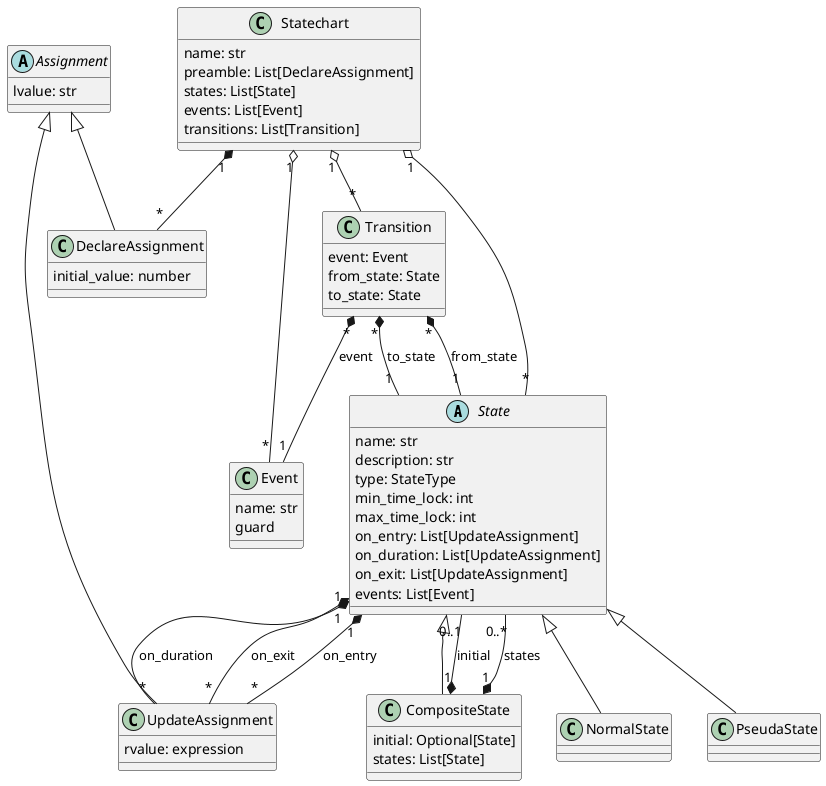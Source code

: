 @startuml

abstract class State {
    name: str
    description: str
    type: StateType
    min_time_lock: int
    max_time_lock: int
    on_entry: List[UpdateAssignment]
    on_duration: List[UpdateAssignment]
    on_exit: List[UpdateAssignment]
    events: List[Event]
}

State "1" *-- "*" UpdateAssignment: on_entry
State "1" *-- "*" UpdateAssignment: on_duration
State "1" *-- "*" UpdateAssignment: on_exit

CompositeState -up-|> State

class CompositeState {
    initial: Optional[State]
    states: List[State]
}

CompositeState "1" *-- "0..1" State : initial
CompositeState "1" *-- "0..*" State : states

NormalState -up-|> State

class NormalState {
}

PseudaState -up-|> State

class PseudaState {

}

class Event {
    name: str
    guard
}

class Transition {
    event: Event
    from_state: State
    to_state: State
}
Transition "*" *-- "1" State : from_state
Transition "*" *-- "1" State : to_state
Transition "*" *-- "1" Event : event

class Statechart {
    name: str
    preamble: List[DeclareAssignment]
    states: List[State]
    events: List[Event]
    transitions: List[Transition]
}

Statechart "1" *-- "*" DeclareAssignment
Statechart "1" o-- "*" State
Statechart "1" o-- "*" Event
Statechart "1" o-- "*" Transition

abstract class Assignment {
    lvalue: str
}

class DeclareAssignment {
    initial_value: number
}

DeclareAssignment -up-|> Assignment

class UpdateAssignment {
    rvalue: expression
}

UpdateAssignment -up-|> Assignment

@enduml